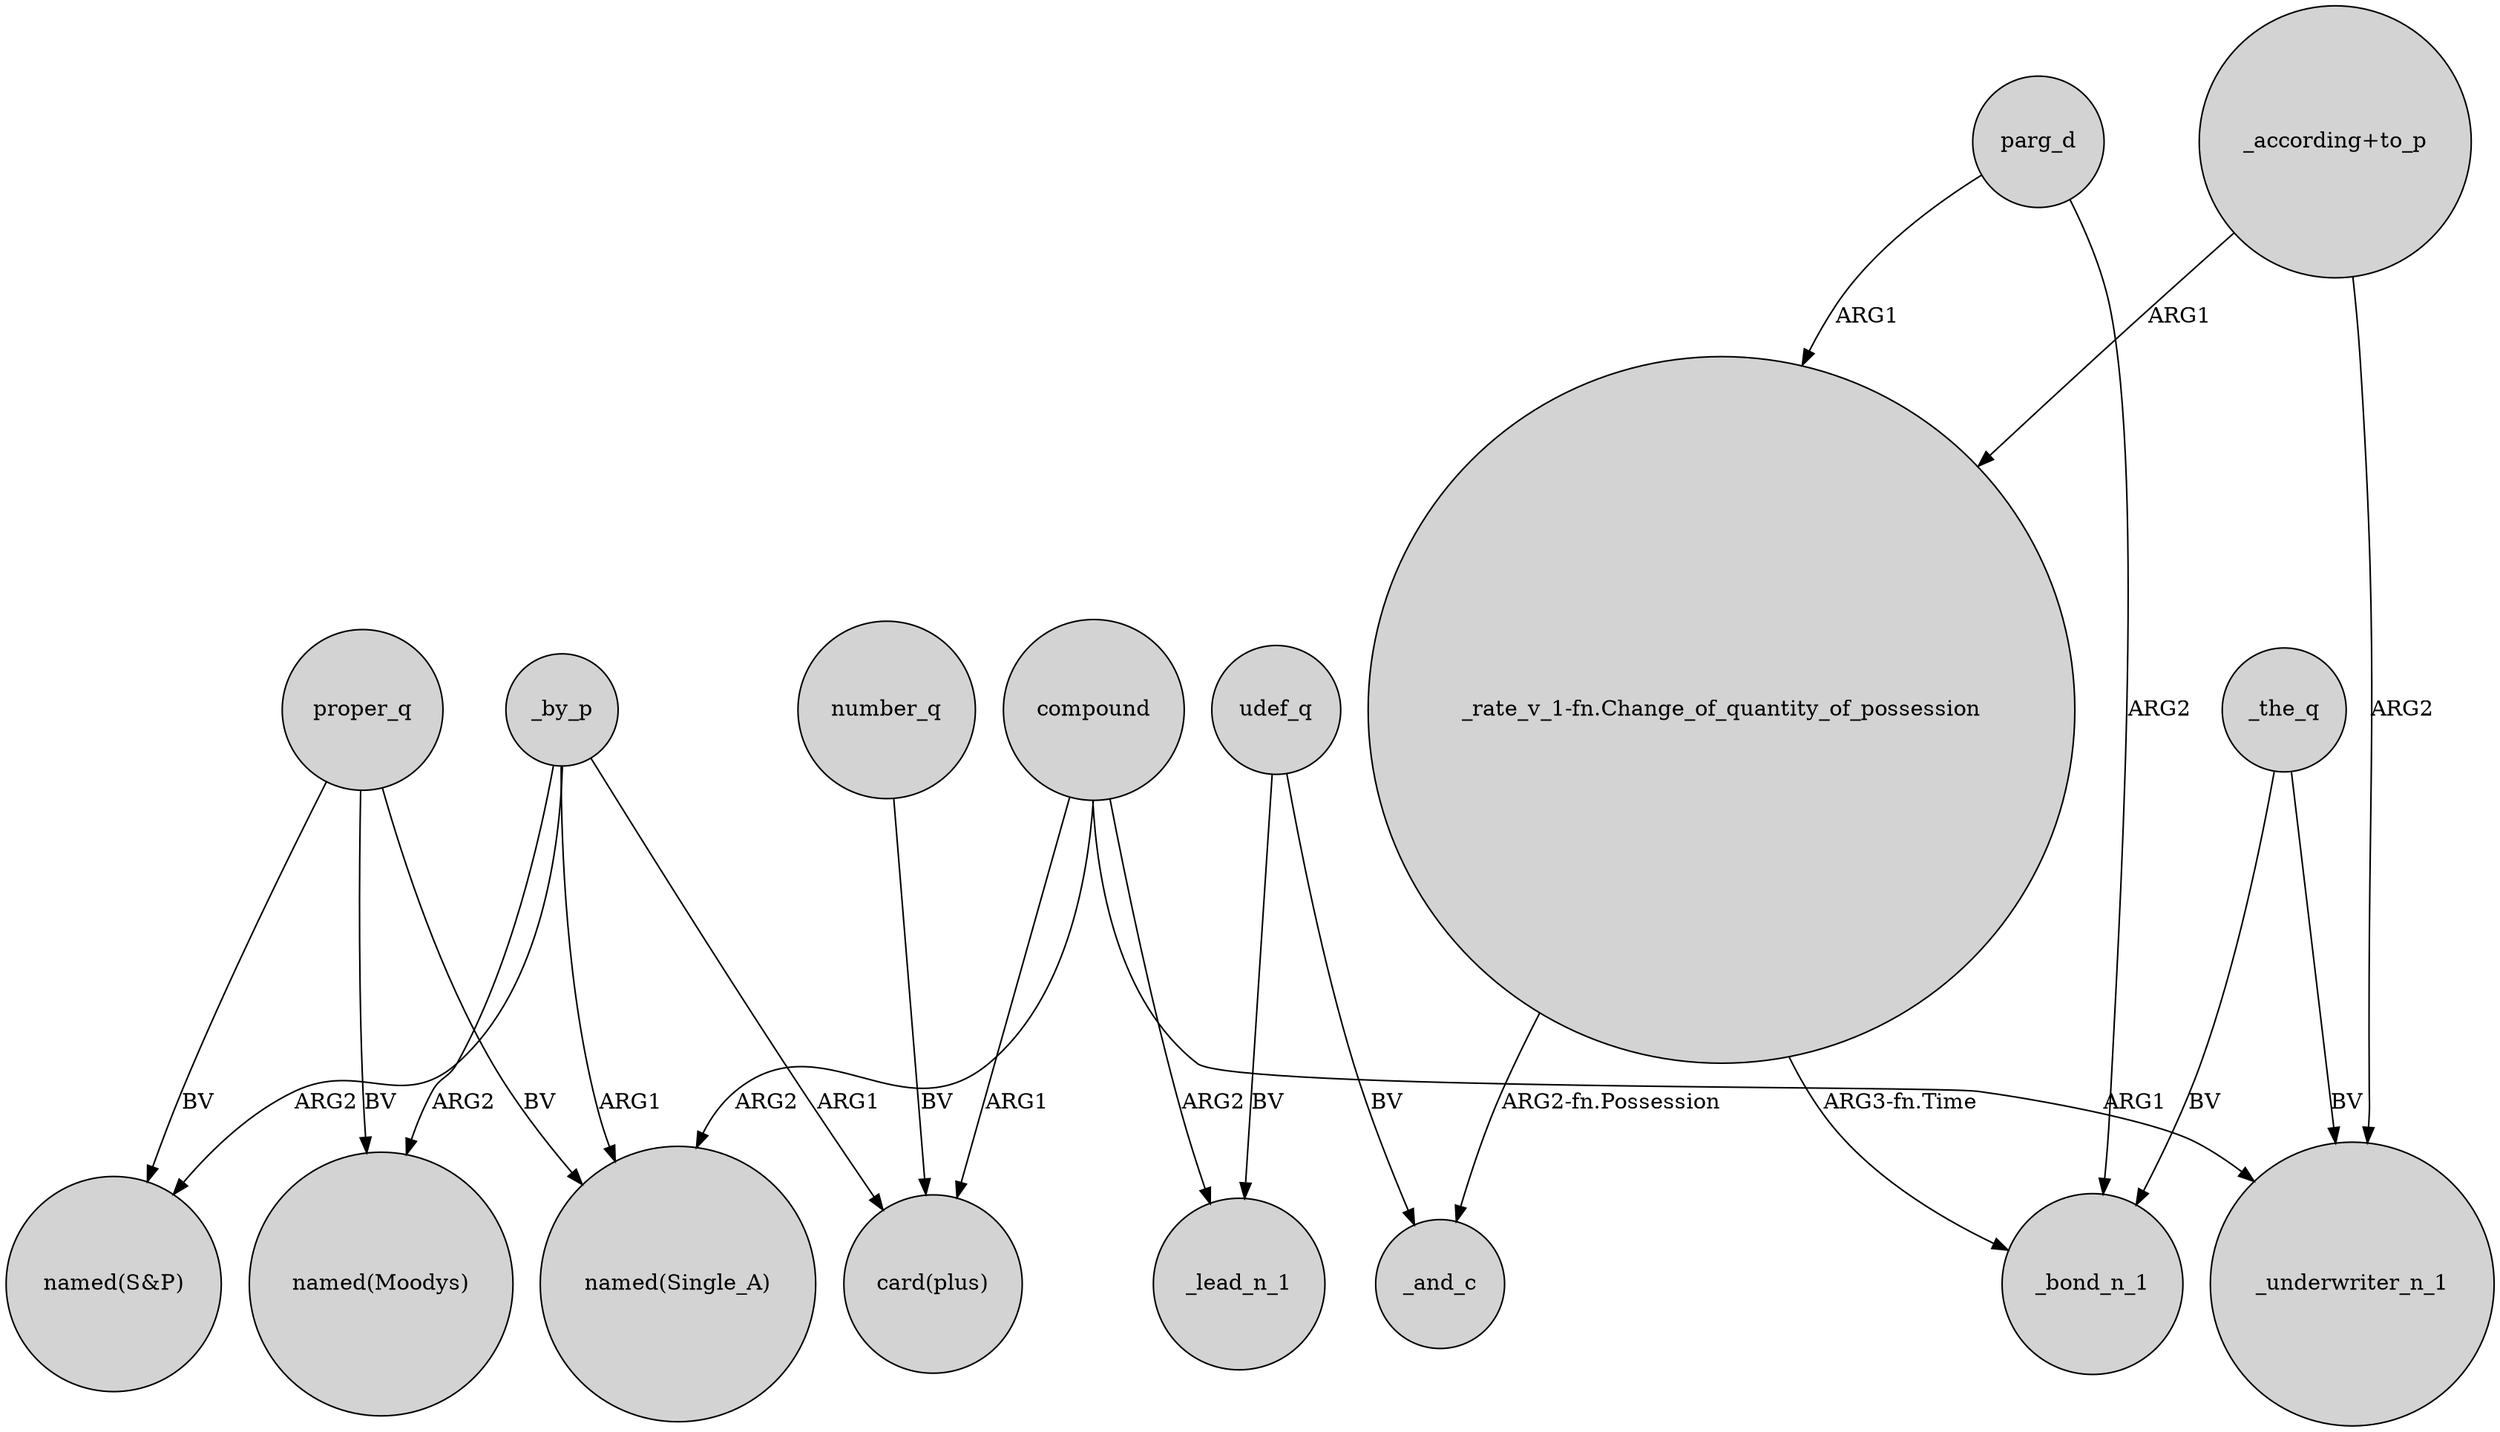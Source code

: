 digraph {
	node [shape=circle style=filled]
	number_q -> "card(plus)" [label=BV]
	parg_d -> _bond_n_1 [label=ARG2]
	udef_q -> _lead_n_1 [label=BV]
	_by_p -> "named(Moodys)" [label=ARG2]
	"_according+to_p" -> _underwriter_n_1 [label=ARG2]
	proper_q -> "named(Moodys)" [label=BV]
	proper_q -> "named(S&P)" [label=BV]
	_by_p -> "named(S&P)" [label=ARG2]
	udef_q -> _and_c [label=BV]
	compound -> "named(Single_A)" [label=ARG2]
	compound -> _underwriter_n_1 [label=ARG1]
	"_rate_v_1-fn.Change_of_quantity_of_possession" -> _and_c [label="ARG2-fn.Possession"]
	_by_p -> "card(plus)" [label=ARG1]
	compound -> _lead_n_1 [label=ARG2]
	"_rate_v_1-fn.Change_of_quantity_of_possession" -> _bond_n_1 [label="ARG3-fn.Time"]
	parg_d -> "_rate_v_1-fn.Change_of_quantity_of_possession" [label=ARG1]
	compound -> "card(plus)" [label=ARG1]
	_the_q -> _underwriter_n_1 [label=BV]
	proper_q -> "named(Single_A)" [label=BV]
	_the_q -> _bond_n_1 [label=BV]
	_by_p -> "named(Single_A)" [label=ARG1]
	"_according+to_p" -> "_rate_v_1-fn.Change_of_quantity_of_possession" [label=ARG1]
}
